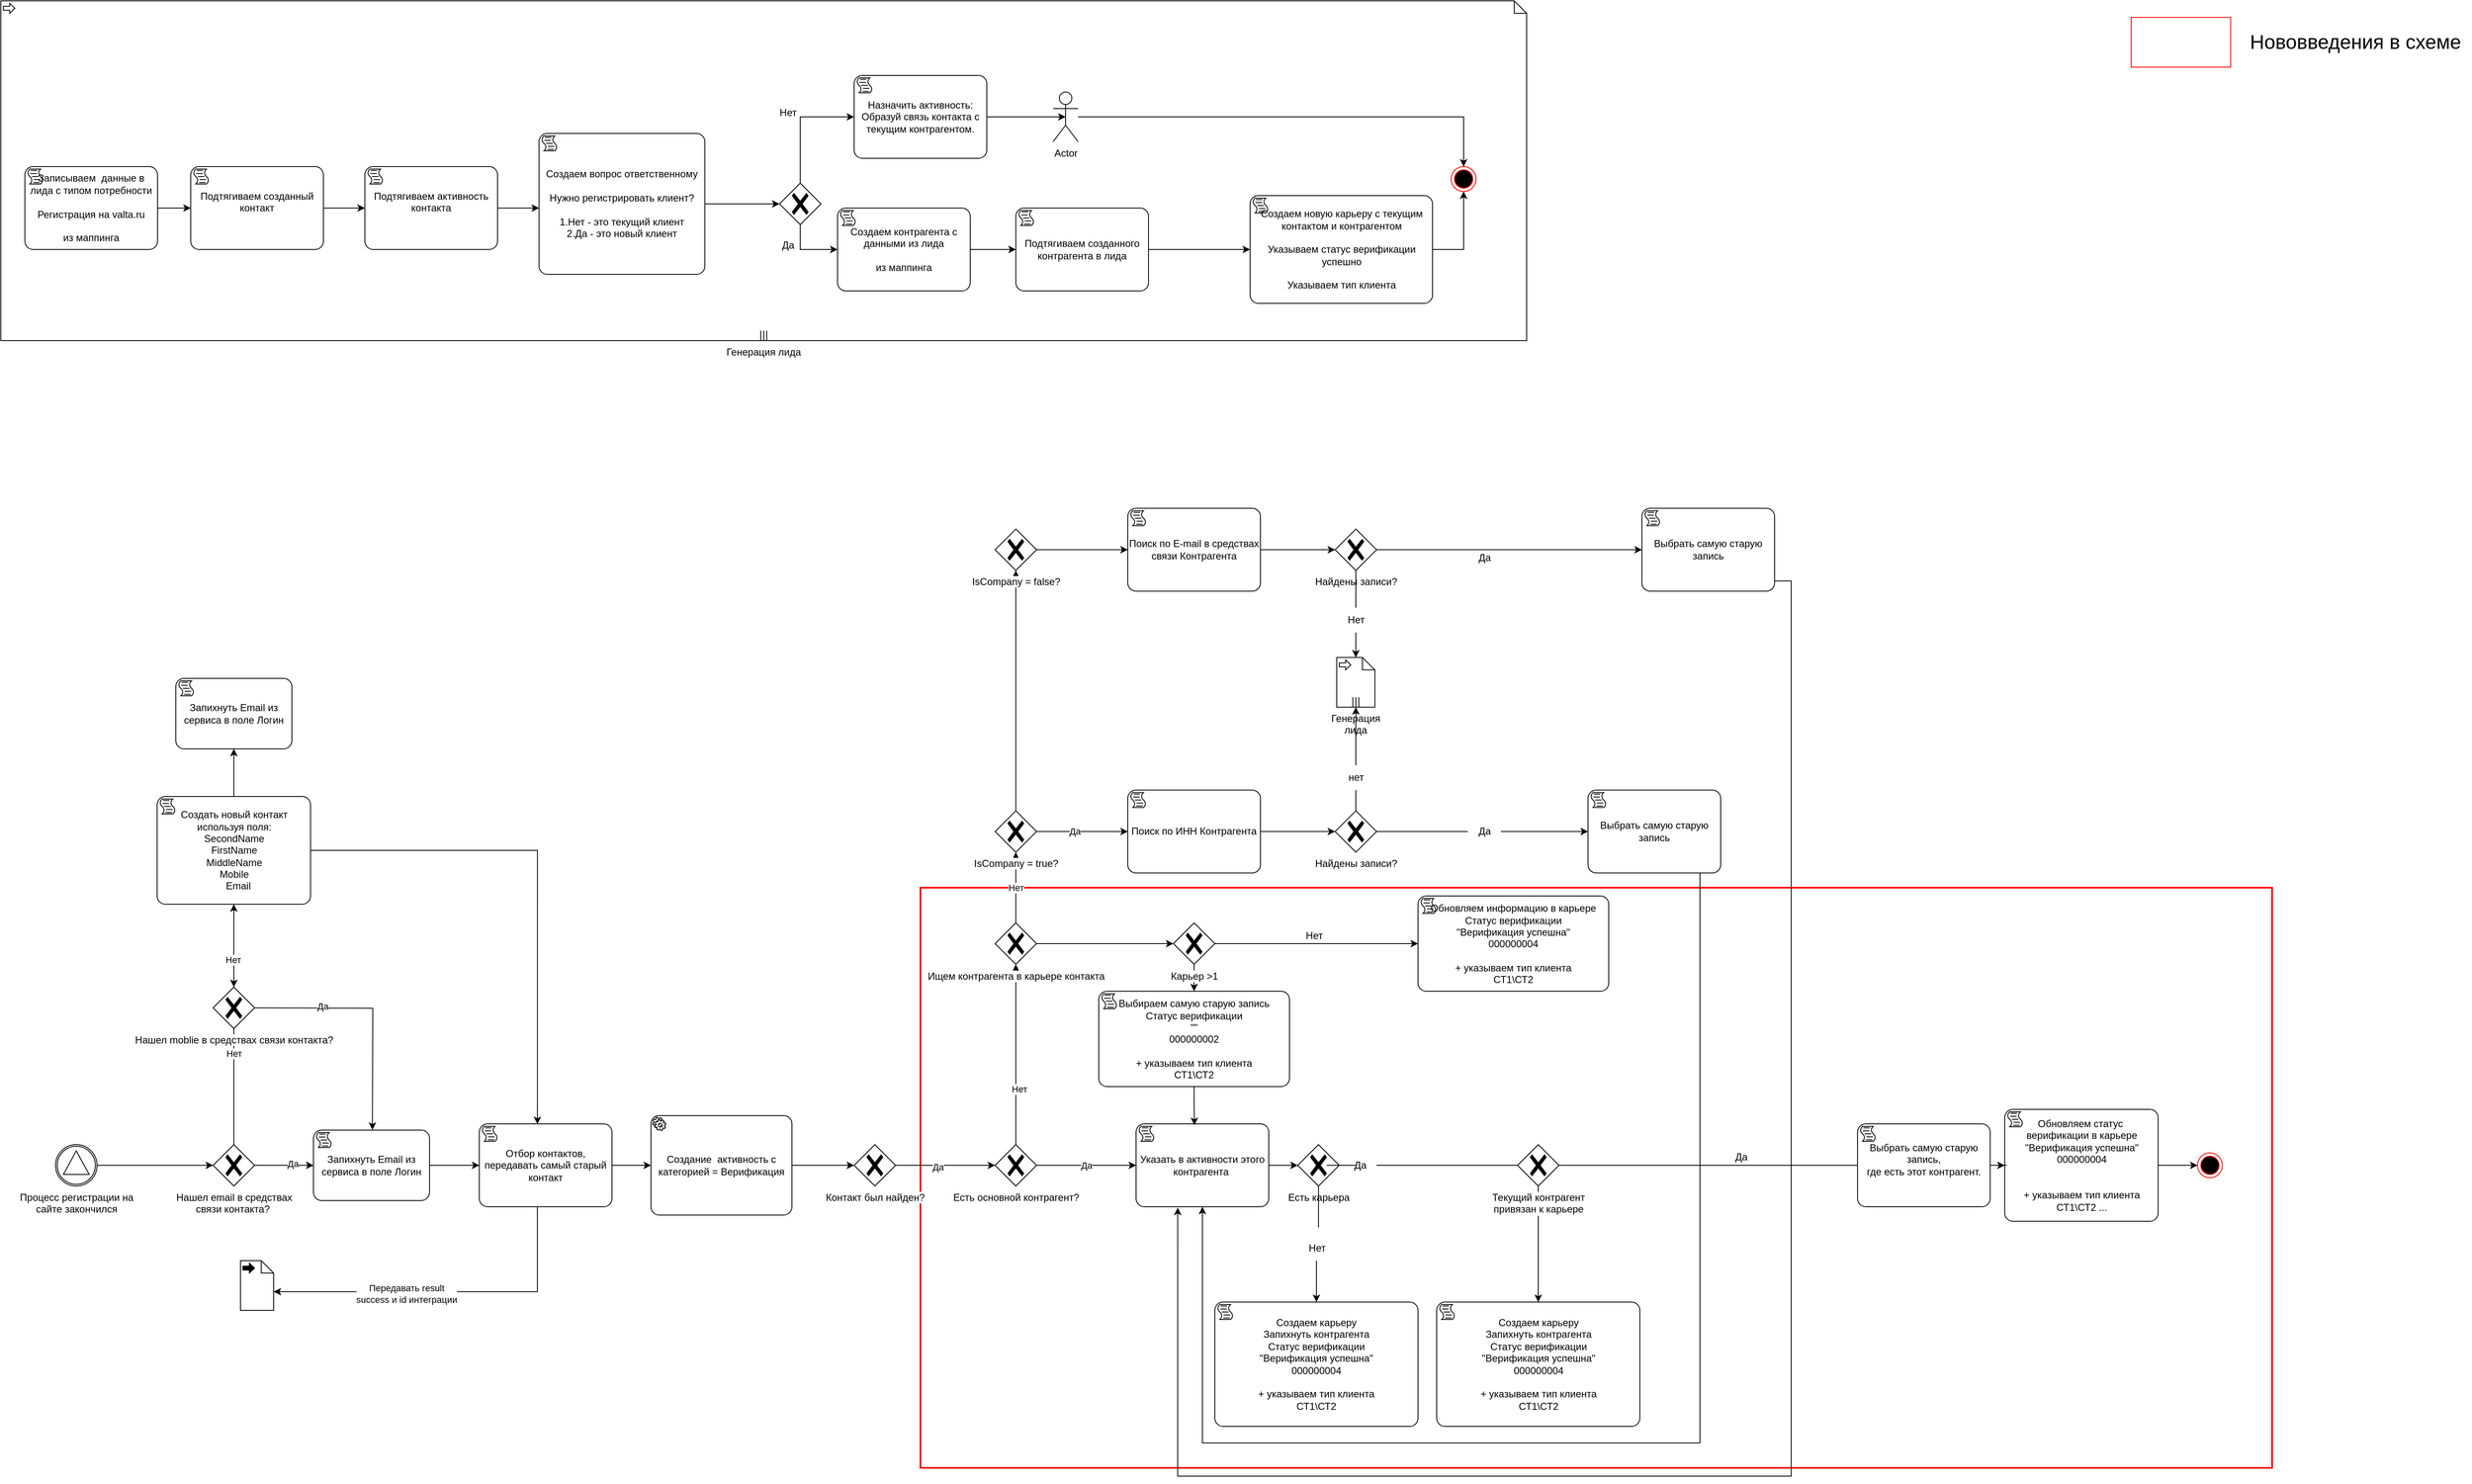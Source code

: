 <mxfile version="20.8.17" type="github">
  <diagram name="Page-1" id="kSKxvDrCEPhiULF-L88I">
    <mxGraphModel dx="4884" dy="4915" grid="1" gridSize="10" guides="1" tooltips="1" connect="1" arrows="1" fold="1" page="1" pageScale="1" pageWidth="3300" pageHeight="2339" math="0" shadow="0">
      <root>
        <mxCell id="0" />
        <mxCell id="1" parent="0" />
        <mxCell id="MDc5rvrKKoDWzk0iIgeI-1" value="" style="verticalLabelPosition=bottom;verticalAlign=top;html=1;shape=mxgraph.basic.rect;fillColor2=none;strokeWidth=2;size=20;indent=5;strokeColor=#FF0000;" vertex="1" parent="1">
          <mxGeometry x="1160" y="-80" width="1630" height="700" as="geometry" />
        </mxCell>
        <mxCell id="MDc5rvrKKoDWzk0iIgeI-2" value="Генерация лида" style="shape=mxgraph.bpmn.data;labelPosition=center;verticalLabelPosition=bottom;align=center;verticalAlign=top;whiteSpace=wrap;size=15;html=1;bpmnTransferType=input;isCollection=1;" vertex="1" parent="1">
          <mxGeometry x="51" y="-1150" width="1840" height="410" as="geometry" />
        </mxCell>
        <mxCell id="MDc5rvrKKoDWzk0iIgeI-3" style="edgeStyle=orthogonalEdgeStyle;rounded=0;orthogonalLoop=1;jettySize=auto;html=1;entryX=0;entryY=0.5;entryDx=0;entryDy=0;entryPerimeter=0;" edge="1" parent="1" source="MDc5rvrKKoDWzk0iIgeI-4" target="MDc5rvrKKoDWzk0iIgeI-8">
          <mxGeometry relative="1" as="geometry" />
        </mxCell>
        <mxCell id="MDc5rvrKKoDWzk0iIgeI-4" value="Процесс регистрации на &lt;br&gt;сайте закончился" style="points=[[0.145,0.145,0],[0.5,0,0],[0.855,0.145,0],[1,0.5,0],[0.855,0.855,0],[0.5,1,0],[0.145,0.855,0],[0,0.5,0]];shape=mxgraph.bpmn.event;html=1;verticalLabelPosition=bottom;labelBackgroundColor=#ffffff;verticalAlign=top;align=center;perimeter=ellipsePerimeter;outlineConnect=0;aspect=fixed;outline=catching;symbol=signal;" vertex="1" parent="1">
          <mxGeometry x="117" y="230" width="50" height="50" as="geometry" />
        </mxCell>
        <mxCell id="MDc5rvrKKoDWzk0iIgeI-5" value="Нет" style="edgeStyle=orthogonalEdgeStyle;rounded=0;orthogonalLoop=1;jettySize=auto;html=1;" edge="1" parent="1" source="MDc5rvrKKoDWzk0iIgeI-8" target="MDc5rvrKKoDWzk0iIgeI-12">
          <mxGeometry relative="1" as="geometry">
            <Array as="points">
              <mxPoint x="332" y="25" />
            </Array>
          </mxGeometry>
        </mxCell>
        <mxCell id="MDc5rvrKKoDWzk0iIgeI-6" style="edgeStyle=orthogonalEdgeStyle;rounded=0;orthogonalLoop=1;jettySize=auto;html=1;entryX=0;entryY=0.5;entryDx=0;entryDy=0;entryPerimeter=0;" edge="1" parent="1" source="MDc5rvrKKoDWzk0iIgeI-8" target="MDc5rvrKKoDWzk0iIgeI-62">
          <mxGeometry relative="1" as="geometry" />
        </mxCell>
        <mxCell id="MDc5rvrKKoDWzk0iIgeI-7" value="Да" style="edgeLabel;html=1;align=center;verticalAlign=middle;resizable=0;points=[];" vertex="1" connectable="0" parent="MDc5rvrKKoDWzk0iIgeI-6">
          <mxGeometry x="0.3" y="2" relative="1" as="geometry">
            <mxPoint as="offset" />
          </mxGeometry>
        </mxCell>
        <mxCell id="MDc5rvrKKoDWzk0iIgeI-8" value="Нашел email в средствах &lt;br&gt;связи контакта?&amp;nbsp;" style="points=[[0.25,0.25,0],[0.5,0,0],[0.75,0.25,0],[1,0.5,0],[0.75,0.75,0],[0.5,1,0],[0.25,0.75,0],[0,0.5,0]];shape=mxgraph.bpmn.gateway2;html=1;verticalLabelPosition=bottom;labelBackgroundColor=#ffffff;verticalAlign=top;align=center;perimeter=rhombusPerimeter;outlineConnect=0;outline=none;symbol=none;gwType=exclusive;" vertex="1" parent="1">
          <mxGeometry x="307" y="230" width="50" height="50" as="geometry" />
        </mxCell>
        <mxCell id="MDc5rvrKKoDWzk0iIgeI-9" style="edgeStyle=orthogonalEdgeStyle;rounded=0;orthogonalLoop=1;jettySize=auto;html=1;" edge="1" parent="1" source="MDc5rvrKKoDWzk0iIgeI-12" target="MDc5rvrKKoDWzk0iIgeI-20">
          <mxGeometry relative="1" as="geometry" />
        </mxCell>
        <mxCell id="MDc5rvrKKoDWzk0iIgeI-10" value="Нет" style="edgeLabel;html=1;align=center;verticalAlign=middle;resizable=0;points=[];" vertex="1" connectable="0" parent="MDc5rvrKKoDWzk0iIgeI-9">
          <mxGeometry x="-0.333" y="1" relative="1" as="geometry">
            <mxPoint as="offset" />
          </mxGeometry>
        </mxCell>
        <mxCell id="MDc5rvrKKoDWzk0iIgeI-11" style="edgeStyle=orthogonalEdgeStyle;rounded=0;orthogonalLoop=1;jettySize=auto;html=1;entryX=0.579;entryY=-0.003;entryDx=0;entryDy=0;entryPerimeter=0;" edge="1" parent="1">
          <mxGeometry relative="1" as="geometry">
            <mxPoint x="347" y="65" as="sourcePoint" />
            <mxPoint x="499.06" y="212.245" as="targetPoint" />
          </mxGeometry>
        </mxCell>
        <mxCell id="MDc5rvrKKoDWzk0iIgeI-12" value="Нашел moblie в средствах связи контакта?" style="points=[[0.25,0.25,0],[0.5,0,0],[0.75,0.25,0],[1,0.5,0],[0.75,0.75,0],[0.5,1,0],[0.25,0.75,0],[0,0.5,0]];shape=mxgraph.bpmn.gateway2;html=1;verticalLabelPosition=bottom;labelBackgroundColor=#ffffff;verticalAlign=top;align=center;perimeter=rhombusPerimeter;outlineConnect=0;outline=none;symbol=none;gwType=exclusive;" vertex="1" parent="1">
          <mxGeometry x="307" y="40" width="50" height="50" as="geometry" />
        </mxCell>
        <mxCell id="MDc5rvrKKoDWzk0iIgeI-13" value="" style="shape=mxgraph.bpmn.data;labelPosition=center;verticalLabelPosition=bottom;align=center;verticalAlign=top;whiteSpace=wrap;size=15;html=1;bpmnTransferType=output;" vertex="1" parent="1">
          <mxGeometry x="340" y="370" width="40" height="60" as="geometry" />
        </mxCell>
        <mxCell id="MDc5rvrKKoDWzk0iIgeI-14" style="edgeStyle=orthogonalEdgeStyle;rounded=0;orthogonalLoop=1;jettySize=auto;html=1;entryX=0;entryY=0;entryDx=40;entryDy=37.5;entryPerimeter=0;" edge="1" parent="1" source="MDc5rvrKKoDWzk0iIgeI-17" target="MDc5rvrKKoDWzk0iIgeI-13">
          <mxGeometry relative="1" as="geometry">
            <Array as="points">
              <mxPoint x="698" y="408" />
            </Array>
          </mxGeometry>
        </mxCell>
        <mxCell id="MDc5rvrKKoDWzk0iIgeI-15" value="Передавать result &lt;br&gt;success и id интеграции" style="edgeLabel;html=1;align=center;verticalAlign=middle;resizable=0;points=[];" vertex="1" connectable="0" parent="MDc5rvrKKoDWzk0iIgeI-14">
          <mxGeometry x="-0.237" y="-1" relative="1" as="geometry">
            <mxPoint x="-100" y="3" as="offset" />
          </mxGeometry>
        </mxCell>
        <mxCell id="MDc5rvrKKoDWzk0iIgeI-16" style="edgeStyle=orthogonalEdgeStyle;rounded=0;orthogonalLoop=1;jettySize=auto;html=1;" edge="1" parent="1" source="MDc5rvrKKoDWzk0iIgeI-17" target="MDc5rvrKKoDWzk0iIgeI-22">
          <mxGeometry relative="1" as="geometry" />
        </mxCell>
        <mxCell id="MDc5rvrKKoDWzk0iIgeI-17" value="Отбор контактов, передавать самый старый контакт" style="points=[[0.25,0,0],[0.5,0,0],[0.75,0,0],[1,0.25,0],[1,0.5,0],[1,0.75,0],[0.75,1,0],[0.5,1,0],[0.25,1,0],[0,0.75,0],[0,0.5,0],[0,0.25,0]];shape=mxgraph.bpmn.task;whiteSpace=wrap;rectStyle=rounded;size=10;taskMarker=script;" vertex="1" parent="1">
          <mxGeometry x="628" y="205" width="160" height="100" as="geometry" />
        </mxCell>
        <mxCell id="MDc5rvrKKoDWzk0iIgeI-18" style="edgeStyle=orthogonalEdgeStyle;rounded=0;orthogonalLoop=1;jettySize=auto;html=1;" edge="1" parent="1" source="MDc5rvrKKoDWzk0iIgeI-20" target="MDc5rvrKKoDWzk0iIgeI-100">
          <mxGeometry relative="1" as="geometry">
            <mxPoint x="332" y="-240" as="targetPoint" />
          </mxGeometry>
        </mxCell>
        <mxCell id="MDc5rvrKKoDWzk0iIgeI-19" style="edgeStyle=orthogonalEdgeStyle;rounded=0;orthogonalLoop=1;jettySize=auto;html=1;entryX=0.438;entryY=0.003;entryDx=0;entryDy=0;entryPerimeter=0;" edge="1" parent="1" source="MDc5rvrKKoDWzk0iIgeI-20" target="MDc5rvrKKoDWzk0iIgeI-17">
          <mxGeometry relative="1" as="geometry" />
        </mxCell>
        <mxCell id="MDc5rvrKKoDWzk0iIgeI-20" value="Создать новый контакт используя поля:&#xa;SecondName&#xa;FirstName&#xa;MiddleName&#xa;Mobile&#xa;   Email" style="points=[[0.25,0,0],[0.5,0,0],[0.75,0,0],[1,0.25,0],[1,0.5,0],[1,0.75,0],[0.75,1,0],[0.5,1,0],[0.25,1,0],[0,0.75,0],[0,0.5,0],[0,0.25,0]];shape=mxgraph.bpmn.task;whiteSpace=wrap;rectStyle=rounded;size=10;taskMarker=script;" vertex="1" parent="1">
          <mxGeometry x="239.5" y="-190" width="185" height="130" as="geometry" />
        </mxCell>
        <mxCell id="MDc5rvrKKoDWzk0iIgeI-21" style="edgeStyle=orthogonalEdgeStyle;rounded=0;orthogonalLoop=1;jettySize=auto;html=1;" edge="1" parent="1" source="MDc5rvrKKoDWzk0iIgeI-22" target="MDc5rvrKKoDWzk0iIgeI-25">
          <mxGeometry relative="1" as="geometry" />
        </mxCell>
        <mxCell id="MDc5rvrKKoDWzk0iIgeI-22" value="Создание  активность с категорией = Верификация" style="points=[[0.25,0,0],[0.5,0,0],[0.75,0,0],[1,0.25,0],[1,0.5,0],[1,0.75,0],[0.75,1,0],[0.5,1,0],[0.25,1,0],[0,0.75,0],[0,0.5,0],[0,0.25,0]];shape=mxgraph.bpmn.task;whiteSpace=wrap;rectStyle=rounded;size=10;taskMarker=service;" vertex="1" parent="1">
          <mxGeometry x="835" y="195" width="170" height="120" as="geometry" />
        </mxCell>
        <mxCell id="MDc5rvrKKoDWzk0iIgeI-23" style="edgeStyle=orthogonalEdgeStyle;rounded=0;orthogonalLoop=1;jettySize=auto;html=1;entryX=0;entryY=0.5;entryDx=0;entryDy=0;entryPerimeter=0;" edge="1" parent="1" source="MDc5rvrKKoDWzk0iIgeI-25" target="MDc5rvrKKoDWzk0iIgeI-31">
          <mxGeometry relative="1" as="geometry" />
        </mxCell>
        <mxCell id="MDc5rvrKKoDWzk0iIgeI-24" value="Да" style="edgeLabel;html=1;align=center;verticalAlign=middle;resizable=0;points=[];" vertex="1" connectable="0" parent="MDc5rvrKKoDWzk0iIgeI-23">
          <mxGeometry x="-0.147" y="-2" relative="1" as="geometry">
            <mxPoint as="offset" />
          </mxGeometry>
        </mxCell>
        <mxCell id="MDc5rvrKKoDWzk0iIgeI-25" value="Контакт был найден?" style="points=[[0.25,0.25,0],[0.5,0,0],[0.75,0.25,0],[1,0.5,0],[0.75,0.75,0],[0.5,1,0],[0.25,0.75,0],[0,0.5,0]];shape=mxgraph.bpmn.gateway2;html=1;verticalLabelPosition=bottom;labelBackgroundColor=#ffffff;verticalAlign=top;align=center;perimeter=rhombusPerimeter;outlineConnect=0;outline=none;symbol=none;gwType=exclusive;" vertex="1" parent="1">
          <mxGeometry x="1080" y="230" width="50" height="50" as="geometry" />
        </mxCell>
        <mxCell id="MDc5rvrKKoDWzk0iIgeI-26" style="edgeStyle=orthogonalEdgeStyle;rounded=0;orthogonalLoop=1;jettySize=auto;html=1;entryX=0;entryY=0.5;entryDx=0;entryDy=0;entryPerimeter=0;" edge="1" parent="1" source="MDc5rvrKKoDWzk0iIgeI-27" target="MDc5rvrKKoDWzk0iIgeI-66">
          <mxGeometry relative="1" as="geometry" />
        </mxCell>
        <mxCell id="MDc5rvrKKoDWzk0iIgeI-27" value="Указать в активности этого контрагента " style="points=[[0.25,0,0],[0.5,0,0],[0.75,0,0],[1,0.25,0],[1,0.5,0],[1,0.75,0],[0.75,1,0],[0.5,1,0],[0.25,1,0],[0,0.75,0],[0,0.5,0],[0,0.25,0]];shape=mxgraph.bpmn.task;whiteSpace=wrap;rectStyle=rounded;size=10;taskMarker=script;" vertex="1" parent="1">
          <mxGeometry x="1420" y="205" width="160" height="100" as="geometry" />
        </mxCell>
        <mxCell id="MDc5rvrKKoDWzk0iIgeI-28" value="Да" style="edgeStyle=orthogonalEdgeStyle;rounded=0;orthogonalLoop=1;jettySize=auto;html=1;" edge="1" parent="1" source="MDc5rvrKKoDWzk0iIgeI-31" target="MDc5rvrKKoDWzk0iIgeI-27">
          <mxGeometry relative="1" as="geometry" />
        </mxCell>
        <mxCell id="MDc5rvrKKoDWzk0iIgeI-29" style="edgeStyle=orthogonalEdgeStyle;rounded=0;orthogonalLoop=1;jettySize=auto;html=1;entryX=0.5;entryY=1;entryDx=0;entryDy=0;entryPerimeter=0;" edge="1" parent="1" target="MDc5rvrKKoDWzk0iIgeI-34">
          <mxGeometry relative="1" as="geometry">
            <mxPoint x="1275" y="275" as="sourcePoint" />
            <mxPoint x="1540" y="120" as="targetPoint" />
            <Array as="points">
              <mxPoint x="1275" y="110" />
              <mxPoint x="1275" y="110" />
            </Array>
          </mxGeometry>
        </mxCell>
        <mxCell id="MDc5rvrKKoDWzk0iIgeI-30" value="Нет" style="edgeLabel;html=1;align=center;verticalAlign=middle;resizable=0;points=[];" vertex="1" connectable="0" parent="MDc5rvrKKoDWzk0iIgeI-29">
          <mxGeometry x="-0.2" y="-2" relative="1" as="geometry">
            <mxPoint x="2" y="-7" as="offset" />
          </mxGeometry>
        </mxCell>
        <mxCell id="MDc5rvrKKoDWzk0iIgeI-31" value="Есть основной контрагент?" style="points=[[0.25,0.25,0],[0.5,0,0],[0.75,0.25,0],[1,0.5,0],[0.75,0.75,0],[0.5,1,0],[0.25,0.75,0],[0,0.5,0]];shape=mxgraph.bpmn.gateway2;html=1;verticalLabelPosition=bottom;labelBackgroundColor=#ffffff;verticalAlign=top;align=center;perimeter=rhombusPerimeter;outlineConnect=0;outline=none;symbol=none;gwType=exclusive;" vertex="1" parent="1">
          <mxGeometry x="1250" y="230" width="50" height="50" as="geometry" />
        </mxCell>
        <mxCell id="MDc5rvrKKoDWzk0iIgeI-32" value="Нет" style="edgeStyle=orthogonalEdgeStyle;rounded=0;orthogonalLoop=1;jettySize=auto;html=1;" edge="1" parent="1" source="MDc5rvrKKoDWzk0iIgeI-34" target="MDc5rvrKKoDWzk0iIgeI-39">
          <mxGeometry relative="1" as="geometry">
            <Array as="points">
              <mxPoint x="1275" y="-147.73" />
            </Array>
          </mxGeometry>
        </mxCell>
        <mxCell id="MDc5rvrKKoDWzk0iIgeI-33" style="edgeStyle=orthogonalEdgeStyle;rounded=0;orthogonalLoop=1;jettySize=auto;html=1;entryX=0;entryY=0.5;entryDx=0;entryDy=0;entryPerimeter=0;" edge="1" parent="1" source="MDc5rvrKKoDWzk0iIgeI-34" target="MDc5rvrKKoDWzk0iIgeI-112">
          <mxGeometry relative="1" as="geometry" />
        </mxCell>
        <mxCell id="MDc5rvrKKoDWzk0iIgeI-34" value="Ищем контрагента в карьере контакта" style="points=[[0.25,0.25,0],[0.5,0,0],[0.75,0.25,0],[1,0.5,0],[0.75,0.75,0],[0.5,1,0],[0.25,0.75,0],[0,0.5,0]];shape=mxgraph.bpmn.gateway2;html=1;verticalLabelPosition=bottom;labelBackgroundColor=#ffffff;verticalAlign=top;align=center;perimeter=rhombusPerimeter;outlineConnect=0;outline=none;symbol=none;gwType=exclusive;" vertex="1" parent="1">
          <mxGeometry x="1250" y="-37.5" width="50" height="50" as="geometry" />
        </mxCell>
        <mxCell id="MDc5rvrKKoDWzk0iIgeI-35" value="Обновляем информацию в карьере&#xa;Статус верификации&#xa;&quot;Верификация успешна&quot;&#xa;000000004&#xa;&#xa;+ указываем тип клиента&#xa;СТ1\СТ2" style="points=[[0.25,0,0],[0.5,0,0],[0.75,0,0],[1,0.25,0],[1,0.5,0],[1,0.75,0],[0.75,1,0],[0.5,1,0],[0.25,1,0],[0,0.75,0],[0,0.5,0],[0,0.25,0]];shape=mxgraph.bpmn.task;whiteSpace=wrap;rectStyle=rounded;size=10;taskMarker=script;" vertex="1" parent="1">
          <mxGeometry x="1760" y="-70" width="230" height="115" as="geometry" />
        </mxCell>
        <mxCell id="MDc5rvrKKoDWzk0iIgeI-36" style="edgeStyle=orthogonalEdgeStyle;rounded=0;orthogonalLoop=1;jettySize=auto;html=1;" edge="1" parent="1" source="MDc5rvrKKoDWzk0iIgeI-39" target="MDc5rvrKKoDWzk0iIgeI-41">
          <mxGeometry relative="1" as="geometry" />
        </mxCell>
        <mxCell id="MDc5rvrKKoDWzk0iIgeI-37" value="Да" style="edgeLabel;html=1;align=center;verticalAlign=middle;resizable=0;points=[];" vertex="1" connectable="0" parent="MDc5rvrKKoDWzk0iIgeI-36">
          <mxGeometry x="-0.167" y="1" relative="1" as="geometry">
            <mxPoint as="offset" />
          </mxGeometry>
        </mxCell>
        <mxCell id="MDc5rvrKKoDWzk0iIgeI-38" style="edgeStyle=orthogonalEdgeStyle;rounded=0;orthogonalLoop=1;jettySize=auto;html=1;" edge="1" parent="1" source="MDc5rvrKKoDWzk0iIgeI-39" target="MDc5rvrKKoDWzk0iIgeI-45">
          <mxGeometry relative="1" as="geometry">
            <Array as="points">
              <mxPoint x="1275" y="-487.73" />
            </Array>
          </mxGeometry>
        </mxCell>
        <mxCell id="MDc5rvrKKoDWzk0iIgeI-39" value="IsCompany = true?" style="points=[[0.25,0.25,0],[0.5,0,0],[0.75,0.25,0],[1,0.5,0],[0.75,0.75,0],[0.5,1,0],[0.25,0.75,0],[0,0.5,0]];shape=mxgraph.bpmn.gateway2;html=1;verticalLabelPosition=bottom;labelBackgroundColor=#ffffff;verticalAlign=top;align=center;perimeter=rhombusPerimeter;outlineConnect=0;outline=none;symbol=none;gwType=exclusive;" vertex="1" parent="1">
          <mxGeometry x="1250" y="-172.73" width="50" height="50" as="geometry" />
        </mxCell>
        <mxCell id="MDc5rvrKKoDWzk0iIgeI-40" style="edgeStyle=orthogonalEdgeStyle;rounded=0;orthogonalLoop=1;jettySize=auto;html=1;" edge="1" parent="1" source="MDc5rvrKKoDWzk0iIgeI-41" target="MDc5rvrKKoDWzk0iIgeI-43">
          <mxGeometry relative="1" as="geometry" />
        </mxCell>
        <mxCell id="MDc5rvrKKoDWzk0iIgeI-41" value="Поиск по ИНН Контрагента" style="points=[[0.25,0,0],[0.5,0,0],[0.75,0,0],[1,0.25,0],[1,0.5,0],[1,0.75,0],[0.75,1,0],[0.5,1,0],[0.25,1,0],[0,0.75,0],[0,0.5,0],[0,0.25,0]];shape=mxgraph.bpmn.task;whiteSpace=wrap;rectStyle=rounded;size=10;taskMarker=script;" vertex="1" parent="1">
          <mxGeometry x="1410" y="-197.73" width="160" height="100" as="geometry" />
        </mxCell>
        <mxCell id="MDc5rvrKKoDWzk0iIgeI-42" style="edgeStyle=orthogonalEdgeStyle;rounded=0;orthogonalLoop=1;jettySize=auto;html=1;startArrow=none;" edge="1" parent="1" source="MDc5rvrKKoDWzk0iIgeI-97" target="MDc5rvrKKoDWzk0iIgeI-71">
          <mxGeometry relative="1" as="geometry" />
        </mxCell>
        <mxCell id="MDc5rvrKKoDWzk0iIgeI-43" value="Найдены записи?" style="points=[[0.25,0.25,0],[0.5,0,0],[0.75,0.25,0],[1,0.5,0],[0.75,0.75,0],[0.5,1,0],[0.25,0.75,0],[0,0.5,0]];shape=mxgraph.bpmn.gateway2;html=1;verticalLabelPosition=bottom;labelBackgroundColor=#ffffff;verticalAlign=top;align=center;perimeter=rhombusPerimeter;outlineConnect=0;outline=none;symbol=none;gwType=exclusive;" vertex="1" parent="1">
          <mxGeometry x="1660" y="-172.73" width="50" height="50" as="geometry" />
        </mxCell>
        <mxCell id="MDc5rvrKKoDWzk0iIgeI-44" value="" style="edgeStyle=orthogonalEdgeStyle;rounded=0;orthogonalLoop=1;jettySize=auto;html=1;" edge="1" parent="1" source="MDc5rvrKKoDWzk0iIgeI-45" target="MDc5rvrKKoDWzk0iIgeI-47">
          <mxGeometry relative="1" as="geometry" />
        </mxCell>
        <mxCell id="MDc5rvrKKoDWzk0iIgeI-45" value="IsCompany = false?" style="points=[[0.25,0.25,0],[0.5,0,0],[0.75,0.25,0],[1,0.5,0],[0.75,0.75,0],[0.5,1,0],[0.25,0.75,0],[0,0.5,0]];shape=mxgraph.bpmn.gateway2;html=1;verticalLabelPosition=bottom;labelBackgroundColor=#ffffff;verticalAlign=top;align=center;perimeter=rhombusPerimeter;outlineConnect=0;outline=none;symbol=none;gwType=exclusive;" vertex="1" parent="1">
          <mxGeometry x="1250" y="-512.73" width="50" height="50" as="geometry" />
        </mxCell>
        <mxCell id="MDc5rvrKKoDWzk0iIgeI-46" value="" style="edgeStyle=orthogonalEdgeStyle;rounded=0;orthogonalLoop=1;jettySize=auto;html=1;" edge="1" parent="1" source="MDc5rvrKKoDWzk0iIgeI-47" target="MDc5rvrKKoDWzk0iIgeI-70">
          <mxGeometry relative="1" as="geometry" />
        </mxCell>
        <mxCell id="MDc5rvrKKoDWzk0iIgeI-47" value="Поиск по E-mail в средствах связи Контрагента" style="points=[[0.25,0,0],[0.5,0,0],[0.75,0,0],[1,0.25,0],[1,0.5,0],[1,0.75,0],[0.75,1,0],[0.5,1,0],[0.25,1,0],[0,0.75,0],[0,0.5,0],[0,0.25,0]];shape=mxgraph.bpmn.task;whiteSpace=wrap;rectStyle=rounded;size=10;taskMarker=script;" vertex="1" parent="1">
          <mxGeometry x="1410" y="-537.73" width="160" height="100" as="geometry" />
        </mxCell>
        <mxCell id="MDc5rvrKKoDWzk0iIgeI-48" style="edgeStyle=orthogonalEdgeStyle;rounded=0;orthogonalLoop=1;jettySize=auto;html=1;entryX=0;entryY=0.5;entryDx=0;entryDy=0;entryPerimeter=0;" edge="1" parent="1" source="MDc5rvrKKoDWzk0iIgeI-70" target="MDc5rvrKKoDWzk0iIgeI-50">
          <mxGeometry relative="1" as="geometry" />
        </mxCell>
        <mxCell id="MDc5rvrKKoDWzk0iIgeI-49" style="edgeStyle=orthogonalEdgeStyle;rounded=0;orthogonalLoop=1;jettySize=auto;html=1;entryX=0.314;entryY=1.011;entryDx=0;entryDy=0;entryPerimeter=0;" edge="1" parent="1" source="MDc5rvrKKoDWzk0iIgeI-50" target="MDc5rvrKKoDWzk0iIgeI-27">
          <mxGeometry relative="1" as="geometry">
            <Array as="points">
              <mxPoint x="2210" y="-450" />
              <mxPoint x="2210" y="630" />
              <mxPoint x="1470" y="630" />
            </Array>
            <mxPoint x="1470" y="350" as="targetPoint" />
          </mxGeometry>
        </mxCell>
        <mxCell id="MDc5rvrKKoDWzk0iIgeI-50" value="Выбрать самую старую запись" style="points=[[0.25,0,0],[0.5,0,0],[0.75,0,0],[1,0.25,0],[1,0.5,0],[1,0.75,0],[0.75,1,0],[0.5,1,0],[0.25,1,0],[0,0.75,0],[0,0.5,0],[0,0.25,0]];shape=mxgraph.bpmn.task;whiteSpace=wrap;rectStyle=rounded;size=10;taskMarker=script;" vertex="1" parent="1">
          <mxGeometry x="2030" y="-537.73" width="160" height="100" as="geometry" />
        </mxCell>
        <mxCell id="MDc5rvrKKoDWzk0iIgeI-51" value="Да" style="text;html=1;align=center;verticalAlign=middle;resizable=0;points=[];autosize=1;strokeColor=none;fillColor=none;" vertex="1" parent="1">
          <mxGeometry x="1820" y="-492.73" width="40" height="30" as="geometry" />
        </mxCell>
        <mxCell id="MDc5rvrKKoDWzk0iIgeI-52" style="edgeStyle=orthogonalEdgeStyle;rounded=0;orthogonalLoop=1;jettySize=auto;html=1;entryX=0.5;entryY=1;entryDx=0;entryDy=0;entryPerimeter=0;" edge="1" parent="1" source="MDc5rvrKKoDWzk0iIgeI-53" target="MDc5rvrKKoDWzk0iIgeI-27">
          <mxGeometry relative="1" as="geometry">
            <Array as="points">
              <mxPoint x="2100" y="590" />
              <mxPoint x="1500" y="590" />
            </Array>
          </mxGeometry>
        </mxCell>
        <mxCell id="MDc5rvrKKoDWzk0iIgeI-53" value="Выбрать самую старую запись" style="points=[[0.25,0,0],[0.5,0,0],[0.75,0,0],[1,0.25,0],[1,0.5,0],[1,0.75,0],[0.75,1,0],[0.5,1,0],[0.25,1,0],[0,0.75,0],[0,0.5,0],[0,0.25,0]];shape=mxgraph.bpmn.task;whiteSpace=wrap;rectStyle=rounded;size=10;taskMarker=script;" vertex="1" parent="1">
          <mxGeometry x="1965" y="-197.73" width="160" height="100" as="geometry" />
        </mxCell>
        <mxCell id="MDc5rvrKKoDWzk0iIgeI-54" value="" style="edgeStyle=orthogonalEdgeStyle;rounded=0;orthogonalLoop=1;jettySize=auto;html=1;" edge="1" parent="1" source="MDc5rvrKKoDWzk0iIgeI-55" target="MDc5rvrKKoDWzk0iIgeI-53">
          <mxGeometry relative="1" as="geometry" />
        </mxCell>
        <mxCell id="MDc5rvrKKoDWzk0iIgeI-55" value="Да" style="text;html=1;align=center;verticalAlign=middle;resizable=0;points=[];autosize=1;strokeColor=none;fillColor=none;" vertex="1" parent="1">
          <mxGeometry x="1820" y="-162.73" width="40" height="30" as="geometry" />
        </mxCell>
        <mxCell id="MDc5rvrKKoDWzk0iIgeI-56" value="" style="edgeStyle=orthogonalEdgeStyle;rounded=0;orthogonalLoop=1;jettySize=auto;html=1;endArrow=none;" edge="1" parent="1" source="MDc5rvrKKoDWzk0iIgeI-43" target="MDc5rvrKKoDWzk0iIgeI-55">
          <mxGeometry relative="1" as="geometry">
            <mxPoint x="1920" y="-147.73" as="sourcePoint" />
            <mxPoint x="1988" y="-147.73" as="targetPoint" />
          </mxGeometry>
        </mxCell>
        <mxCell id="MDc5rvrKKoDWzk0iIgeI-57" value="" style="edgeStyle=orthogonalEdgeStyle;rounded=0;orthogonalLoop=1;jettySize=auto;html=1;" edge="1" parent="1" source="MDc5rvrKKoDWzk0iIgeI-58" target="MDc5rvrKKoDWzk0iIgeI-60">
          <mxGeometry relative="1" as="geometry" />
        </mxCell>
        <mxCell id="MDc5rvrKKoDWzk0iIgeI-58" value="Записываем  данные в лида с типом потребности&#xa;&#xa;Регистрация на valta.ru&#xa;&#xa;из маппинга" style="points=[[0.25,0,0],[0.5,0,0],[0.75,0,0],[1,0.25,0],[1,0.5,0],[1,0.75,0],[0.75,1,0],[0.5,1,0],[0.25,1,0],[0,0.75,0],[0,0.5,0],[0,0.25,0]];shape=mxgraph.bpmn.task;whiteSpace=wrap;rectStyle=rounded;size=10;taskMarker=script;" vertex="1" parent="1">
          <mxGeometry x="80" y="-950" width="160" height="100" as="geometry" />
        </mxCell>
        <mxCell id="MDc5rvrKKoDWzk0iIgeI-59" style="edgeStyle=orthogonalEdgeStyle;rounded=0;orthogonalLoop=1;jettySize=auto;html=1;entryX=0;entryY=0.5;entryDx=0;entryDy=0;entryPerimeter=0;" edge="1" parent="1" source="MDc5rvrKKoDWzk0iIgeI-60" target="MDc5rvrKKoDWzk0iIgeI-73">
          <mxGeometry relative="1" as="geometry" />
        </mxCell>
        <mxCell id="MDc5rvrKKoDWzk0iIgeI-60" value="Подтягиваем созданный контакт&#xa;" style="points=[[0.25,0,0],[0.5,0,0],[0.75,0,0],[1,0.25,0],[1,0.5,0],[1,0.75,0],[0.75,1,0],[0.5,1,0],[0.25,1,0],[0,0.75,0],[0,0.5,0],[0,0.25,0]];shape=mxgraph.bpmn.task;whiteSpace=wrap;rectStyle=rounded;size=10;taskMarker=script;" vertex="1" parent="1">
          <mxGeometry x="280" y="-950" width="160" height="100" as="geometry" />
        </mxCell>
        <mxCell id="MDc5rvrKKoDWzk0iIgeI-61" style="edgeStyle=orthogonalEdgeStyle;rounded=0;orthogonalLoop=1;jettySize=auto;html=1;" edge="1" parent="1" source="MDc5rvrKKoDWzk0iIgeI-62" target="MDc5rvrKKoDWzk0iIgeI-17">
          <mxGeometry relative="1" as="geometry" />
        </mxCell>
        <mxCell id="MDc5rvrKKoDWzk0iIgeI-62" value="Запихнуть Email из сервиса в поле Логин" style="points=[[0.25,0,0],[0.5,0,0],[0.75,0,0],[1,0.25,0],[1,0.5,0],[1,0.75,0],[0.75,1,0],[0.5,1,0],[0.25,1,0],[0,0.75,0],[0,0.5,0],[0,0.25,0]];shape=mxgraph.bpmn.task;whiteSpace=wrap;rectStyle=rounded;size=10;taskMarker=script;" vertex="1" parent="1">
          <mxGeometry x="428" y="212.5" width="140" height="85" as="geometry" />
        </mxCell>
        <mxCell id="MDc5rvrKKoDWzk0iIgeI-63" style="edgeStyle=orthogonalEdgeStyle;rounded=0;orthogonalLoop=1;jettySize=auto;html=1;" edge="1" parent="1" source="MDc5rvrKKoDWzk0iIgeI-64" target="MDc5rvrKKoDWzk0iIgeI-67">
          <mxGeometry relative="1" as="geometry">
            <mxPoint x="2446" y="255" as="targetPoint" />
          </mxGeometry>
        </mxCell>
        <mxCell id="MDc5rvrKKoDWzk0iIgeI-64" value="Обновляем статус  верификации в карьере&#xa;&quot;Верификация успешна&quot;&#xa;000000004&#xa;&#xa;&#xa;+ указываем тип клиента&#xa;СТ1\СТ2 ..." style="points=[[0.25,0,0],[0.5,0,0],[0.75,0,0],[1,0.25,0],[1,0.5,0],[1,0.75,0],[0.75,1,0],[0.5,1,0],[0.25,1,0],[0,0.75,0],[0,0.5,0],[0,0.25,0]];shape=mxgraph.bpmn.task;whiteSpace=wrap;rectStyle=rounded;size=10;taskMarker=script;" vertex="1" parent="1">
          <mxGeometry x="2467.5" y="187.5" width="185" height="135" as="geometry" />
        </mxCell>
        <mxCell id="MDc5rvrKKoDWzk0iIgeI-65" value="" style="edgeStyle=orthogonalEdgeStyle;rounded=0;orthogonalLoop=1;jettySize=auto;html=1;startArrow=none;" edge="1" parent="1" source="MDc5rvrKKoDWzk0iIgeI-101" target="MDc5rvrKKoDWzk0iIgeI-64">
          <mxGeometry relative="1" as="geometry" />
        </mxCell>
        <mxCell id="MDc5rvrKKoDWzk0iIgeI-66" value="Есть карьера" style="points=[[0.25,0.25,0],[0.5,0,0],[0.75,0.25,0],[1,0.5,0],[0.75,0.75,0],[0.5,1,0],[0.25,0.75,0],[0,0.5,0]];shape=mxgraph.bpmn.gateway2;html=1;verticalLabelPosition=bottom;labelBackgroundColor=#ffffff;verticalAlign=top;align=center;perimeter=rhombusPerimeter;outlineConnect=0;outline=none;symbol=none;gwType=exclusive;" vertex="1" parent="1">
          <mxGeometry x="1615" y="230" width="50" height="50" as="geometry" />
        </mxCell>
        <mxCell id="MDc5rvrKKoDWzk0iIgeI-67" value="" style="ellipse;html=1;shape=endState;fillColor=#000000;strokeColor=#ff0000;" vertex="1" parent="1">
          <mxGeometry x="2700" y="240" width="30" height="30" as="geometry" />
        </mxCell>
        <mxCell id="MDc5rvrKKoDWzk0iIgeI-68" value="Создаем карьеру&#xa;Запихнуть контрагента&#xa;Статус верификации&#xa;&quot;Верификация успешна&quot;&#xa;000000004&#xa;&#xa;+ указываем тип клиента&#xa;СТ1\СТ2" style="points=[[0.25,0,0],[0.5,0,0],[0.75,0,0],[1,0.25,0],[1,0.5,0],[1,0.75,0],[0.75,1,0],[0.5,1,0],[0.25,1,0],[0,0.75,0],[0,0.5,0],[0,0.25,0]];shape=mxgraph.bpmn.task;whiteSpace=wrap;rectStyle=rounded;size=10;taskMarker=script;" vertex="1" parent="1">
          <mxGeometry x="1515" y="420" width="245" height="150" as="geometry" />
        </mxCell>
        <mxCell id="MDc5rvrKKoDWzk0iIgeI-69" style="edgeStyle=orthogonalEdgeStyle;rounded=0;orthogonalLoop=1;jettySize=auto;html=1;entryX=0.5;entryY=0;entryDx=0;entryDy=0;entryPerimeter=0;startArrow=none;" edge="1" parent="1" source="MDc5rvrKKoDWzk0iIgeI-95" target="MDc5rvrKKoDWzk0iIgeI-71">
          <mxGeometry relative="1" as="geometry" />
        </mxCell>
        <mxCell id="MDc5rvrKKoDWzk0iIgeI-70" value="Найдены записи?" style="points=[[0.25,0.25,0],[0.5,0,0],[0.75,0.25,0],[1,0.5,0],[0.75,0.75,0],[0.5,1,0],[0.25,0.75,0],[0,0.5,0]];shape=mxgraph.bpmn.gateway2;html=1;verticalLabelPosition=bottom;labelBackgroundColor=#ffffff;verticalAlign=top;align=center;perimeter=rhombusPerimeter;outlineConnect=0;outline=none;symbol=none;gwType=exclusive;" vertex="1" parent="1">
          <mxGeometry x="1660" y="-512.73" width="50" height="50" as="geometry" />
        </mxCell>
        <mxCell id="MDc5rvrKKoDWzk0iIgeI-71" value="Генерация лида" style="shape=mxgraph.bpmn.data;labelPosition=center;verticalLabelPosition=bottom;align=center;verticalAlign=top;whiteSpace=wrap;size=15;html=1;bpmnTransferType=input;isCollection=1;" vertex="1" parent="1">
          <mxGeometry x="1662" y="-357.73" width="46" height="60" as="geometry" />
        </mxCell>
        <mxCell id="MDc5rvrKKoDWzk0iIgeI-72" value="" style="edgeStyle=orthogonalEdgeStyle;rounded=0;orthogonalLoop=1;jettySize=auto;html=1;" edge="1" parent="1" source="MDc5rvrKKoDWzk0iIgeI-73" target="MDc5rvrKKoDWzk0iIgeI-75">
          <mxGeometry relative="1" as="geometry">
            <Array as="points">
              <mxPoint x="760" y="-900" />
              <mxPoint x="760" y="-900" />
            </Array>
          </mxGeometry>
        </mxCell>
        <mxCell id="MDc5rvrKKoDWzk0iIgeI-73" value="Подтягиваем активность контакта&#xa;" style="points=[[0.25,0,0],[0.5,0,0],[0.75,0,0],[1,0.25,0],[1,0.5,0],[1,0.75,0],[0.75,1,0],[0.5,1,0],[0.25,1,0],[0,0.75,0],[0,0.5,0],[0,0.25,0]];shape=mxgraph.bpmn.task;whiteSpace=wrap;rectStyle=rounded;size=10;taskMarker=script;" vertex="1" parent="1">
          <mxGeometry x="490" y="-950" width="160" height="100" as="geometry" />
        </mxCell>
        <mxCell id="MDc5rvrKKoDWzk0iIgeI-74" style="edgeStyle=orthogonalEdgeStyle;rounded=0;orthogonalLoop=1;jettySize=auto;html=1;entryX=0;entryY=0.5;entryDx=0;entryDy=0;entryPerimeter=0;" edge="1" parent="1" source="MDc5rvrKKoDWzk0iIgeI-75" target="MDc5rvrKKoDWzk0iIgeI-80">
          <mxGeometry relative="1" as="geometry" />
        </mxCell>
        <mxCell id="MDc5rvrKKoDWzk0iIgeI-75" value="Создаем вопрос ответственному&#xa;&#xa;Нужно регистрировать клиент?&#xa;&#xa;1.Нет - это текущий клиент&#xa;2.Да - это новый клиент" style="points=[[0.25,0,0],[0.5,0,0],[0.75,0,0],[1,0.25,0],[1,0.5,0],[1,0.75,0],[0.75,1,0],[0.5,1,0],[0.25,1,0],[0,0.75,0],[0,0.5,0],[0,0.25,0]];shape=mxgraph.bpmn.task;whiteSpace=wrap;rectStyle=rounded;size=10;taskMarker=script;" vertex="1" parent="1">
          <mxGeometry x="700" y="-990" width="200" height="170" as="geometry" />
        </mxCell>
        <mxCell id="MDc5rvrKKoDWzk0iIgeI-76" style="edgeStyle=orthogonalEdgeStyle;rounded=0;orthogonalLoop=1;jettySize=auto;html=1;entryX=0.5;entryY=0.5;entryDx=0;entryDy=0;entryPerimeter=0;" edge="1" parent="1" source="MDc5rvrKKoDWzk0iIgeI-77" target="MDc5rvrKKoDWzk0iIgeI-104">
          <mxGeometry relative="1" as="geometry" />
        </mxCell>
        <mxCell id="MDc5rvrKKoDWzk0iIgeI-77" value="Назначить активность:&#xa;Образуй связь контакта с текущим контрагентом." style="points=[[0.25,0,0],[0.5,0,0],[0.75,0,0],[1,0.25,0],[1,0.5,0],[1,0.75,0],[0.75,1,0],[0.5,1,0],[0.25,1,0],[0,0.75,0],[0,0.5,0],[0,0.25,0]];shape=mxgraph.bpmn.task;whiteSpace=wrap;rectStyle=rounded;size=10;taskMarker=script;" vertex="1" parent="1">
          <mxGeometry x="1080" y="-1060" width="160" height="100" as="geometry" />
        </mxCell>
        <mxCell id="MDc5rvrKKoDWzk0iIgeI-78" style="edgeStyle=orthogonalEdgeStyle;rounded=0;orthogonalLoop=1;jettySize=auto;html=1;entryX=0;entryY=0.5;entryDx=0;entryDy=0;entryPerimeter=0;" edge="1" parent="1" source="MDc5rvrKKoDWzk0iIgeI-80" target="MDc5rvrKKoDWzk0iIgeI-77">
          <mxGeometry relative="1" as="geometry">
            <Array as="points">
              <mxPoint x="1015" y="-1010" />
            </Array>
          </mxGeometry>
        </mxCell>
        <mxCell id="MDc5rvrKKoDWzk0iIgeI-79" style="edgeStyle=orthogonalEdgeStyle;rounded=0;orthogonalLoop=1;jettySize=auto;html=1;" edge="1" parent="1" source="MDc5rvrKKoDWzk0iIgeI-80" target="MDc5rvrKKoDWzk0iIgeI-83">
          <mxGeometry relative="1" as="geometry">
            <Array as="points">
              <mxPoint x="1015" y="-850" />
            </Array>
          </mxGeometry>
        </mxCell>
        <mxCell id="MDc5rvrKKoDWzk0iIgeI-80" value="" style="points=[[0.25,0.25,0],[0.5,0,0],[0.75,0.25,0],[1,0.5,0],[0.75,0.75,0],[0.5,1,0],[0.25,0.75,0],[0,0.5,0]];shape=mxgraph.bpmn.gateway2;html=1;verticalLabelPosition=bottom;labelBackgroundColor=#ffffff;verticalAlign=top;align=center;perimeter=rhombusPerimeter;outlineConnect=0;outline=none;symbol=none;gwType=exclusive;" vertex="1" parent="1">
          <mxGeometry x="990" y="-930" width="50" height="50" as="geometry" />
        </mxCell>
        <mxCell id="MDc5rvrKKoDWzk0iIgeI-81" style="edgeStyle=orthogonalEdgeStyle;rounded=0;orthogonalLoop=1;jettySize=auto;html=1;entryX=0;entryY=0.5;entryDx=0;entryDy=0;entryPerimeter=0;startArrow=none;" edge="1" parent="1" source="MDc5rvrKKoDWzk0iIgeI-89" target="MDc5rvrKKoDWzk0iIgeI-87">
          <mxGeometry relative="1" as="geometry" />
        </mxCell>
        <mxCell id="MDc5rvrKKoDWzk0iIgeI-82" style="edgeStyle=orthogonalEdgeStyle;rounded=0;orthogonalLoop=1;jettySize=auto;html=1;entryX=0;entryY=0.5;entryDx=0;entryDy=0;entryPerimeter=0;" edge="1" parent="1" source="MDc5rvrKKoDWzk0iIgeI-83" target="MDc5rvrKKoDWzk0iIgeI-89">
          <mxGeometry relative="1" as="geometry" />
        </mxCell>
        <mxCell id="MDc5rvrKKoDWzk0iIgeI-83" value="Создаем контрагента с данными из лида&#xa;&#xa;из маппинга" style="points=[[0.25,0,0],[0.5,0,0],[0.75,0,0],[1,0.25,0],[1,0.5,0],[1,0.75,0],[0.75,1,0],[0.5,1,0],[0.25,1,0],[0,0.75,0],[0,0.5,0],[0,0.25,0]];shape=mxgraph.bpmn.task;whiteSpace=wrap;rectStyle=rounded;size=10;taskMarker=script;" vertex="1" parent="1">
          <mxGeometry x="1060" y="-900" width="160" height="100" as="geometry" />
        </mxCell>
        <mxCell id="MDc5rvrKKoDWzk0iIgeI-84" value="Да" style="text;html=1;align=center;verticalAlign=middle;resizable=0;points=[];autosize=1;strokeColor=none;fillColor=none;" vertex="1" parent="1">
          <mxGeometry x="980" y="-870" width="40" height="30" as="geometry" />
        </mxCell>
        <mxCell id="MDc5rvrKKoDWzk0iIgeI-85" value="Нет" style="text;html=1;align=center;verticalAlign=middle;resizable=0;points=[];autosize=1;strokeColor=none;fillColor=none;" vertex="1" parent="1">
          <mxGeometry x="980" y="-1030" width="40" height="30" as="geometry" />
        </mxCell>
        <mxCell id="MDc5rvrKKoDWzk0iIgeI-86" style="edgeStyle=orthogonalEdgeStyle;rounded=0;orthogonalLoop=1;jettySize=auto;html=1;entryX=0.5;entryY=1;entryDx=0;entryDy=0;" edge="1" parent="1" source="MDc5rvrKKoDWzk0iIgeI-87" target="MDc5rvrKKoDWzk0iIgeI-88">
          <mxGeometry relative="1" as="geometry" />
        </mxCell>
        <mxCell id="MDc5rvrKKoDWzk0iIgeI-87" value="Создаем новую карьеру с текущим контактом и контрагентом&#xa;&#xa;Указываем статус верификации успешно&#xa;&#xa;Указываем тип клиента" style="points=[[0.25,0,0],[0.5,0,0],[0.75,0,0],[1,0.25,0],[1,0.5,0],[1,0.75,0],[0.75,1,0],[0.5,1,0],[0.25,1,0],[0,0.75,0],[0,0.5,0],[0,0.25,0]];shape=mxgraph.bpmn.task;whiteSpace=wrap;rectStyle=rounded;size=10;taskMarker=script;" vertex="1" parent="1">
          <mxGeometry x="1557.5" y="-915" width="220" height="130" as="geometry" />
        </mxCell>
        <mxCell id="MDc5rvrKKoDWzk0iIgeI-88" value="" style="ellipse;html=1;shape=endState;fillColor=#000000;strokeColor=#ff0000;" vertex="1" parent="1">
          <mxGeometry x="1800" y="-950" width="30" height="30" as="geometry" />
        </mxCell>
        <mxCell id="MDc5rvrKKoDWzk0iIgeI-89" value="Подтягиваем созданного контрагента в лида" style="points=[[0.25,0,0],[0.5,0,0],[0.75,0,0],[1,0.25,0],[1,0.5,0],[1,0.75,0],[0.75,1,0],[0.5,1,0],[0.25,1,0],[0,0.75,0],[0,0.5,0],[0,0.25,0]];shape=mxgraph.bpmn.task;whiteSpace=wrap;rectStyle=rounded;size=10;taskMarker=script;" vertex="1" parent="1">
          <mxGeometry x="1275" y="-900" width="160" height="100" as="geometry" />
        </mxCell>
        <mxCell id="MDc5rvrKKoDWzk0iIgeI-90" value="Да" style="text;html=1;align=center;verticalAlign=middle;resizable=0;points=[];autosize=1;strokeColor=none;fillColor=none;" vertex="1" parent="1">
          <mxGeometry x="1670" y="240" width="40" height="30" as="geometry" />
        </mxCell>
        <mxCell id="MDc5rvrKKoDWzk0iIgeI-91" value="" style="edgeStyle=orthogonalEdgeStyle;rounded=0;orthogonalLoop=1;jettySize=auto;html=1;endArrow=none;" edge="1" parent="1" source="MDc5rvrKKoDWzk0iIgeI-66" target="MDc5rvrKKoDWzk0iIgeI-90">
          <mxGeometry relative="1" as="geometry">
            <mxPoint x="1706" y="255" as="sourcePoint" />
            <mxPoint x="1783.5" y="255.1" as="targetPoint" />
          </mxGeometry>
        </mxCell>
        <mxCell id="MDc5rvrKKoDWzk0iIgeI-92" style="edgeStyle=orthogonalEdgeStyle;rounded=0;orthogonalLoop=1;jettySize=auto;html=1;" edge="1" parent="1" source="MDc5rvrKKoDWzk0iIgeI-93" target="MDc5rvrKKoDWzk0iIgeI-68">
          <mxGeometry relative="1" as="geometry" />
        </mxCell>
        <mxCell id="MDc5rvrKKoDWzk0iIgeI-93" value="Нет&lt;br&gt;" style="text;html=1;align=center;verticalAlign=middle;resizable=0;points=[];autosize=1;strokeColor=none;fillColor=none;" vertex="1" parent="1">
          <mxGeometry x="1617.5" y="340" width="40" height="30" as="geometry" />
        </mxCell>
        <mxCell id="MDc5rvrKKoDWzk0iIgeI-94" value="" style="edgeStyle=orthogonalEdgeStyle;rounded=0;orthogonalLoop=1;jettySize=auto;html=1;endArrow=none;" edge="1" parent="1" source="MDc5rvrKKoDWzk0iIgeI-66">
          <mxGeometry relative="1" as="geometry">
            <mxPoint x="1640" y="330" as="targetPoint" />
            <mxPoint x="1655" y="280" as="sourcePoint" />
          </mxGeometry>
        </mxCell>
        <mxCell id="MDc5rvrKKoDWzk0iIgeI-95" value="Нет" style="text;html=1;align=center;verticalAlign=middle;resizable=0;points=[];autosize=1;strokeColor=none;fillColor=none;" vertex="1" parent="1">
          <mxGeometry x="1665" y="-417.73" width="40" height="30" as="geometry" />
        </mxCell>
        <mxCell id="MDc5rvrKKoDWzk0iIgeI-96" value="" style="edgeStyle=orthogonalEdgeStyle;rounded=0;orthogonalLoop=1;jettySize=auto;html=1;entryX=0.5;entryY=0;entryDx=0;entryDy=0;entryPerimeter=0;endArrow=none;" edge="1" parent="1" source="MDc5rvrKKoDWzk0iIgeI-70" target="MDc5rvrKKoDWzk0iIgeI-95">
          <mxGeometry relative="1" as="geometry">
            <mxPoint x="1685" y="-462.73" as="sourcePoint" />
            <mxPoint x="1685" y="-357.73" as="targetPoint" />
          </mxGeometry>
        </mxCell>
        <mxCell id="MDc5rvrKKoDWzk0iIgeI-97" value="нет" style="text;html=1;align=center;verticalAlign=middle;resizable=0;points=[];autosize=1;strokeColor=none;fillColor=none;" vertex="1" parent="1">
          <mxGeometry x="1665" y="-227.73" width="40" height="30" as="geometry" />
        </mxCell>
        <mxCell id="MDc5rvrKKoDWzk0iIgeI-98" value="" style="edgeStyle=orthogonalEdgeStyle;rounded=0;orthogonalLoop=1;jettySize=auto;html=1;endArrow=none;" edge="1" parent="1" source="MDc5rvrKKoDWzk0iIgeI-43" target="MDc5rvrKKoDWzk0iIgeI-97">
          <mxGeometry relative="1" as="geometry">
            <mxPoint x="1685" y="-172.73" as="sourcePoint" />
            <mxPoint x="1685" y="-297.73" as="targetPoint" />
          </mxGeometry>
        </mxCell>
        <mxCell id="MDc5rvrKKoDWzk0iIgeI-99" value="Да" style="edgeLabel;html=1;align=center;verticalAlign=middle;resizable=0;points=[];" vertex="1" connectable="0" parent="1">
          <mxGeometry x="360" y="9.997" as="geometry">
            <mxPoint x="79" y="53" as="offset" />
          </mxGeometry>
        </mxCell>
        <mxCell id="MDc5rvrKKoDWzk0iIgeI-100" value="Запихнуть Email из сервиса в поле Логин" style="points=[[0.25,0,0],[0.5,0,0],[0.75,0,0],[1,0.25,0],[1,0.5,0],[1,0.75,0],[0.75,1,0],[0.5,1,0],[0.25,1,0],[0,0.75,0],[0,0.5,0],[0,0.25,0]];shape=mxgraph.bpmn.task;whiteSpace=wrap;rectStyle=rounded;size=10;taskMarker=script;" vertex="1" parent="1">
          <mxGeometry x="262" y="-332.5" width="140" height="85" as="geometry" />
        </mxCell>
        <mxCell id="MDc5rvrKKoDWzk0iIgeI-101" value="Выбрать самую старую запись, &#xa;где есть этот контрагент.&#xa;" style="points=[[0.25,0,0],[0.5,0,0],[0.75,0,0],[1,0.25,0],[1,0.5,0],[1,0.75,0],[0.75,1,0],[0.5,1,0],[0.25,1,0],[0,0.75,0],[0,0.5,0],[0,0.25,0]];shape=mxgraph.bpmn.task;whiteSpace=wrap;rectStyle=rounded;size=10;taskMarker=script;" vertex="1" parent="1">
          <mxGeometry x="2290" y="205" width="160" height="100" as="geometry" />
        </mxCell>
        <mxCell id="MDc5rvrKKoDWzk0iIgeI-102" value="" style="edgeStyle=orthogonalEdgeStyle;rounded=0;orthogonalLoop=1;jettySize=auto;html=1;startArrow=none;endArrow=none;" edge="1" parent="1" source="MDc5rvrKKoDWzk0iIgeI-106" target="MDc5rvrKKoDWzk0iIgeI-101">
          <mxGeometry relative="1" as="geometry">
            <mxPoint x="1730" y="255.034" as="sourcePoint" />
            <mxPoint x="1952.5" y="253.724" as="targetPoint" />
          </mxGeometry>
        </mxCell>
        <mxCell id="MDc5rvrKKoDWzk0iIgeI-103" style="edgeStyle=orthogonalEdgeStyle;rounded=0;orthogonalLoop=1;jettySize=auto;html=1;entryX=0.5;entryY=0;entryDx=0;entryDy=0;" edge="1" parent="1" source="MDc5rvrKKoDWzk0iIgeI-104" target="MDc5rvrKKoDWzk0iIgeI-88">
          <mxGeometry relative="1" as="geometry" />
        </mxCell>
        <mxCell id="MDc5rvrKKoDWzk0iIgeI-104" value="Actor" style="shape=umlActor;verticalLabelPosition=bottom;verticalAlign=top;html=1;outlineConnect=0;" vertex="1" parent="1">
          <mxGeometry x="1320" y="-1040" width="30" height="60" as="geometry" />
        </mxCell>
        <mxCell id="MDc5rvrKKoDWzk0iIgeI-105" style="edgeStyle=orthogonalEdgeStyle;rounded=0;orthogonalLoop=1;jettySize=auto;html=1;entryX=0.5;entryY=0;entryDx=0;entryDy=0;entryPerimeter=0;" edge="1" parent="1" source="MDc5rvrKKoDWzk0iIgeI-106" target="MDc5rvrKKoDWzk0iIgeI-109">
          <mxGeometry relative="1" as="geometry" />
        </mxCell>
        <mxCell id="MDc5rvrKKoDWzk0iIgeI-106" value="Текущий контрагент &lt;br&gt;привязан к карьере" style="points=[[0.25,0.25,0],[0.5,0,0],[0.75,0.25,0],[1,0.5,0],[0.75,0.75,0],[0.5,1,0],[0.25,0.75,0],[0,0.5,0]];shape=mxgraph.bpmn.gateway2;html=1;verticalLabelPosition=bottom;labelBackgroundColor=#ffffff;verticalAlign=top;align=center;perimeter=rhombusPerimeter;outlineConnect=0;outline=none;symbol=none;gwType=exclusive;" vertex="1" parent="1">
          <mxGeometry x="1880" y="230" width="50" height="50" as="geometry" />
        </mxCell>
        <mxCell id="MDc5rvrKKoDWzk0iIgeI-107" value="" style="edgeStyle=orthogonalEdgeStyle;rounded=0;orthogonalLoop=1;jettySize=auto;html=1;startArrow=none;endArrow=none;" edge="1" parent="1" source="MDc5rvrKKoDWzk0iIgeI-90" target="MDc5rvrKKoDWzk0iIgeI-106">
          <mxGeometry relative="1" as="geometry">
            <mxPoint x="1710" y="255" as="sourcePoint" />
            <mxPoint x="1840" y="255" as="targetPoint" />
          </mxGeometry>
        </mxCell>
        <mxCell id="MDc5rvrKKoDWzk0iIgeI-108" value="Да&lt;br&gt;" style="text;html=1;strokeColor=none;fillColor=none;align=center;verticalAlign=middle;whiteSpace=wrap;rounded=0;" vertex="1" parent="1">
          <mxGeometry x="2120" y="230" width="60" height="30" as="geometry" />
        </mxCell>
        <mxCell id="MDc5rvrKKoDWzk0iIgeI-109" value="Создаем карьеру&#xa;Запихнуть контрагента&#xa;Статус верификации&#xa;&quot;Верификация успешна&quot;&#xa;000000004&#xa;&#xa;+ указываем тип клиента&#xa;СТ1\СТ2" style="points=[[0.25,0,0],[0.5,0,0],[0.75,0,0],[1,0.25,0],[1,0.5,0],[1,0.75,0],[0.75,1,0],[0.5,1,0],[0.25,1,0],[0,0.75,0],[0,0.5,0],[0,0.25,0]];shape=mxgraph.bpmn.task;whiteSpace=wrap;rectStyle=rounded;size=10;taskMarker=script;" vertex="1" parent="1">
          <mxGeometry x="1782.5" y="420" width="245" height="150" as="geometry" />
        </mxCell>
        <mxCell id="MDc5rvrKKoDWzk0iIgeI-110" style="edgeStyle=orthogonalEdgeStyle;rounded=0;orthogonalLoop=1;jettySize=auto;html=1;entryX=0;entryY=0.5;entryDx=0;entryDy=0;entryPerimeter=0;" edge="1" parent="1" source="MDc5rvrKKoDWzk0iIgeI-112" target="MDc5rvrKKoDWzk0iIgeI-35">
          <mxGeometry relative="1" as="geometry" />
        </mxCell>
        <mxCell id="MDc5rvrKKoDWzk0iIgeI-111" value="" style="edgeStyle=orthogonalEdgeStyle;rounded=0;orthogonalLoop=1;jettySize=auto;html=1;" edge="1" parent="1" source="MDc5rvrKKoDWzk0iIgeI-112" target="MDc5rvrKKoDWzk0iIgeI-115">
          <mxGeometry relative="1" as="geometry" />
        </mxCell>
        <mxCell id="MDc5rvrKKoDWzk0iIgeI-112" value="Карьер &amp;gt;1" style="points=[[0.25,0.25,0],[0.5,0,0],[0.75,0.25,0],[1,0.5,0],[0.75,0.75,0],[0.5,1,0],[0.25,0.75,0],[0,0.5,0]];shape=mxgraph.bpmn.gateway2;html=1;verticalLabelPosition=bottom;labelBackgroundColor=#ffffff;verticalAlign=top;align=center;perimeter=rhombusPerimeter;outlineConnect=0;outline=none;symbol=none;gwType=exclusive;" vertex="1" parent="1">
          <mxGeometry x="1465" y="-37.5" width="50" height="50" as="geometry" />
        </mxCell>
        <mxCell id="MDc5rvrKKoDWzk0iIgeI-113" value="Нет&lt;br&gt;" style="text;html=1;strokeColor=none;fillColor=none;align=center;verticalAlign=middle;whiteSpace=wrap;rounded=0;" vertex="1" parent="1">
          <mxGeometry x="1605" y="-37.5" width="60" height="30" as="geometry" />
        </mxCell>
        <mxCell id="MDc5rvrKKoDWzk0iIgeI-114" style="edgeStyle=orthogonalEdgeStyle;rounded=0;orthogonalLoop=1;jettySize=auto;html=1;entryX=0.44;entryY=0.015;entryDx=0;entryDy=0;entryPerimeter=0;" edge="1" parent="1" source="MDc5rvrKKoDWzk0iIgeI-115" target="MDc5rvrKKoDWzk0iIgeI-27">
          <mxGeometry relative="1" as="geometry" />
        </mxCell>
        <mxCell id="MDc5rvrKKoDWzk0iIgeI-115" value="Выбираем самую старую запись&#xa;Статус верификации&#xa;&quot;&quot;&#xa;000000002&#xa;&#xa;+ указываем тип клиента&#xa;СТ1\СТ2" style="points=[[0.25,0,0],[0.5,0,0],[0.75,0,0],[1,0.25,0],[1,0.5,0],[1,0.75,0],[0.75,1,0],[0.5,1,0],[0.25,1,0],[0,0.75,0],[0,0.5,0],[0,0.25,0]];shape=mxgraph.bpmn.task;whiteSpace=wrap;rectStyle=rounded;size=10;taskMarker=script;" vertex="1" parent="1">
          <mxGeometry x="1375" y="45" width="230" height="115" as="geometry" />
        </mxCell>
        <mxCell id="MDc5rvrKKoDWzk0iIgeI-116" value="" style="verticalLabelPosition=bottom;verticalAlign=top;html=1;shape=mxgraph.basic.rect;fillColor2=none;strokeWidth=1;size=20;indent=5;strokeColor=#FF0000;" vertex="1" parent="1">
          <mxGeometry x="2620" y="-1130" width="120" height="60" as="geometry" />
        </mxCell>
        <mxCell id="MDc5rvrKKoDWzk0iIgeI-117" value="Нововведения в схеме" style="text;html=1;align=center;verticalAlign=middle;resizable=0;points=[];autosize=1;strokeColor=none;fillColor=none;fontSize=24;" vertex="1" parent="1">
          <mxGeometry x="2750" y="-1120" width="280" height="40" as="geometry" />
        </mxCell>
      </root>
    </mxGraphModel>
  </diagram>
</mxfile>
